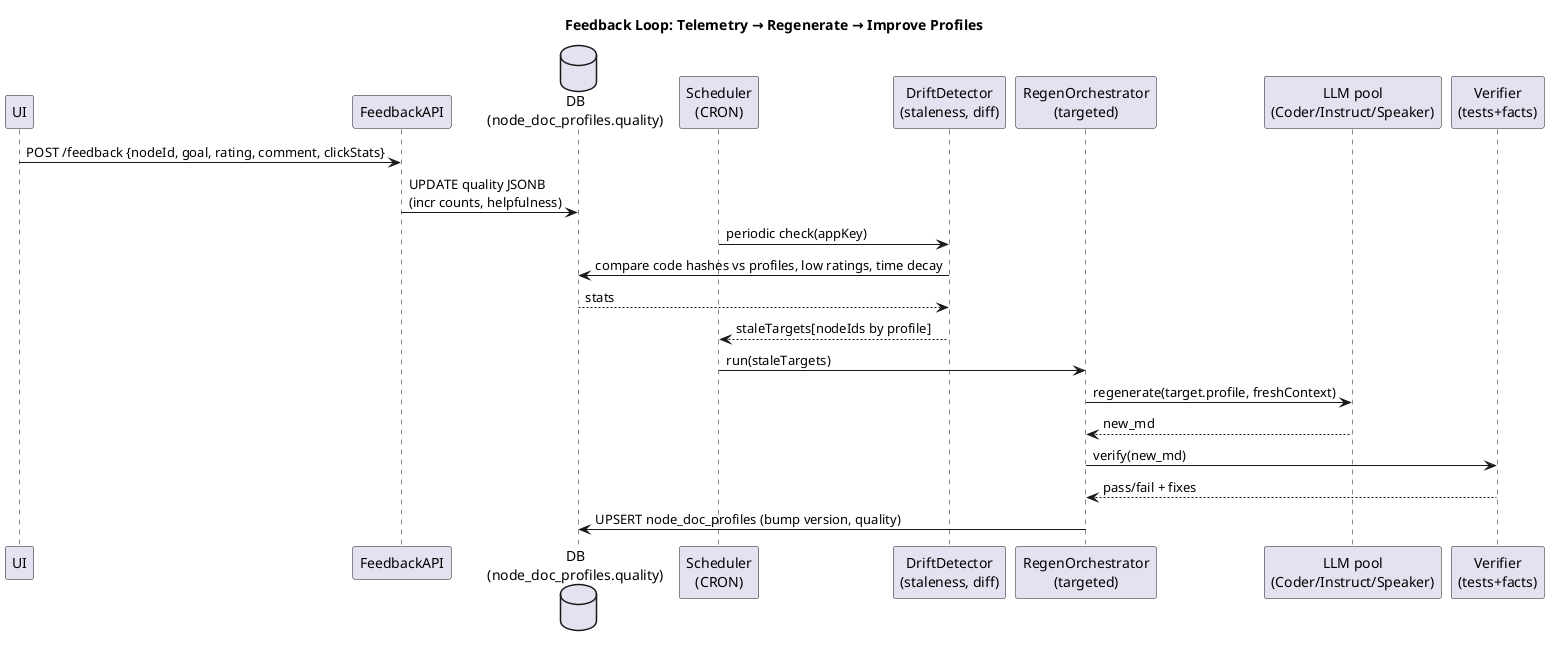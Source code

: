 @startuml
title Feedback Loop: Telemetry → Regenerate → Improve Profiles

participant "UI" as UI
participant "FeedbackAPI" as FB
database "DB\n(node_doc_profiles.quality)" as DB
participant "Scheduler\n(CRON)" as SCH
participant "DriftDetector\n(staleness, diff)" as DRF
participant "RegenOrchestrator\n(targeted)" as RG
participant "LLM pool\n(Coder/Instruct/Speaker)" as LLM
participant "Verifier\n(tests+facts)" as VF

UI -> FB : POST /feedback {nodeId, goal, rating, comment, clickStats}
FB -> DB : UPDATE quality JSONB\n(incr counts, helpfulness)

SCH -> DRF : periodic check(appKey)
DRF -> DB : compare code hashes vs profiles, low ratings, time decay
DB --> DRF : stats
DRF --> SCH : staleTargets[nodeIds by profile]

SCH -> RG : run(staleTargets)
RG -> LLM : regenerate(target.profile, freshContext)
LLM --> RG : new_md
RG -> VF : verify(new_md)
VF --> RG : pass/fail + fixes
RG -> DB : UPSERT node_doc_profiles (bump version, quality)
@enduml
